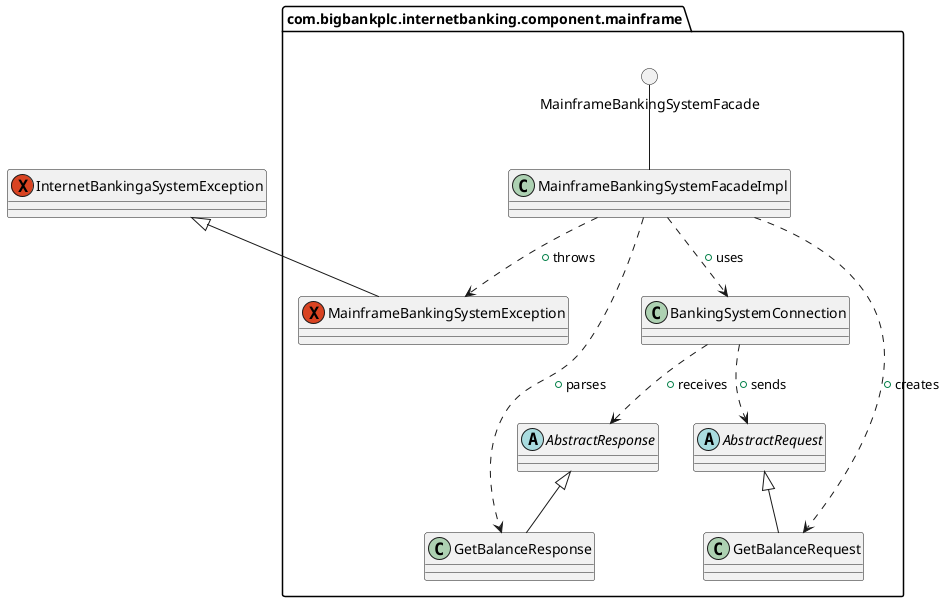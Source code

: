 @startuml

set separator none

exception InternetBankingaSystemException

package com.bigbankplc.internetbanking.component.mainframe {
    () MainframeBankingSystemFacade
    exception MainframeBankingSystemException

    InternetBankingaSystemException <|-- MainframeBankingSystemException

    MainframeBankingSystemFacade -- MainframeBankingSystemFacadeImpl
    MainframeBankingSystemFacadeImpl ..> MainframeBankingSystemException : +throws
    MainframeBankingSystemFacadeImpl ..> GetBalanceResponse : +parses
    MainframeBankingSystemFacadeImpl ..> BankingSystemConnection : +uses
    MainframeBankingSystemFacadeImpl ..> GetBalanceRequest : +creates

    abstract AbstractRequest
    abstract AbstractResponse

    AbstractRequest <|-- GetBalanceRequest
    AbstractResponse <|-- GetBalanceResponse
    BankingSystemConnection ..> AbstractRequest : +sends
    BankingSystemConnection ..> AbstractResponse : +receives
}

@enduml
